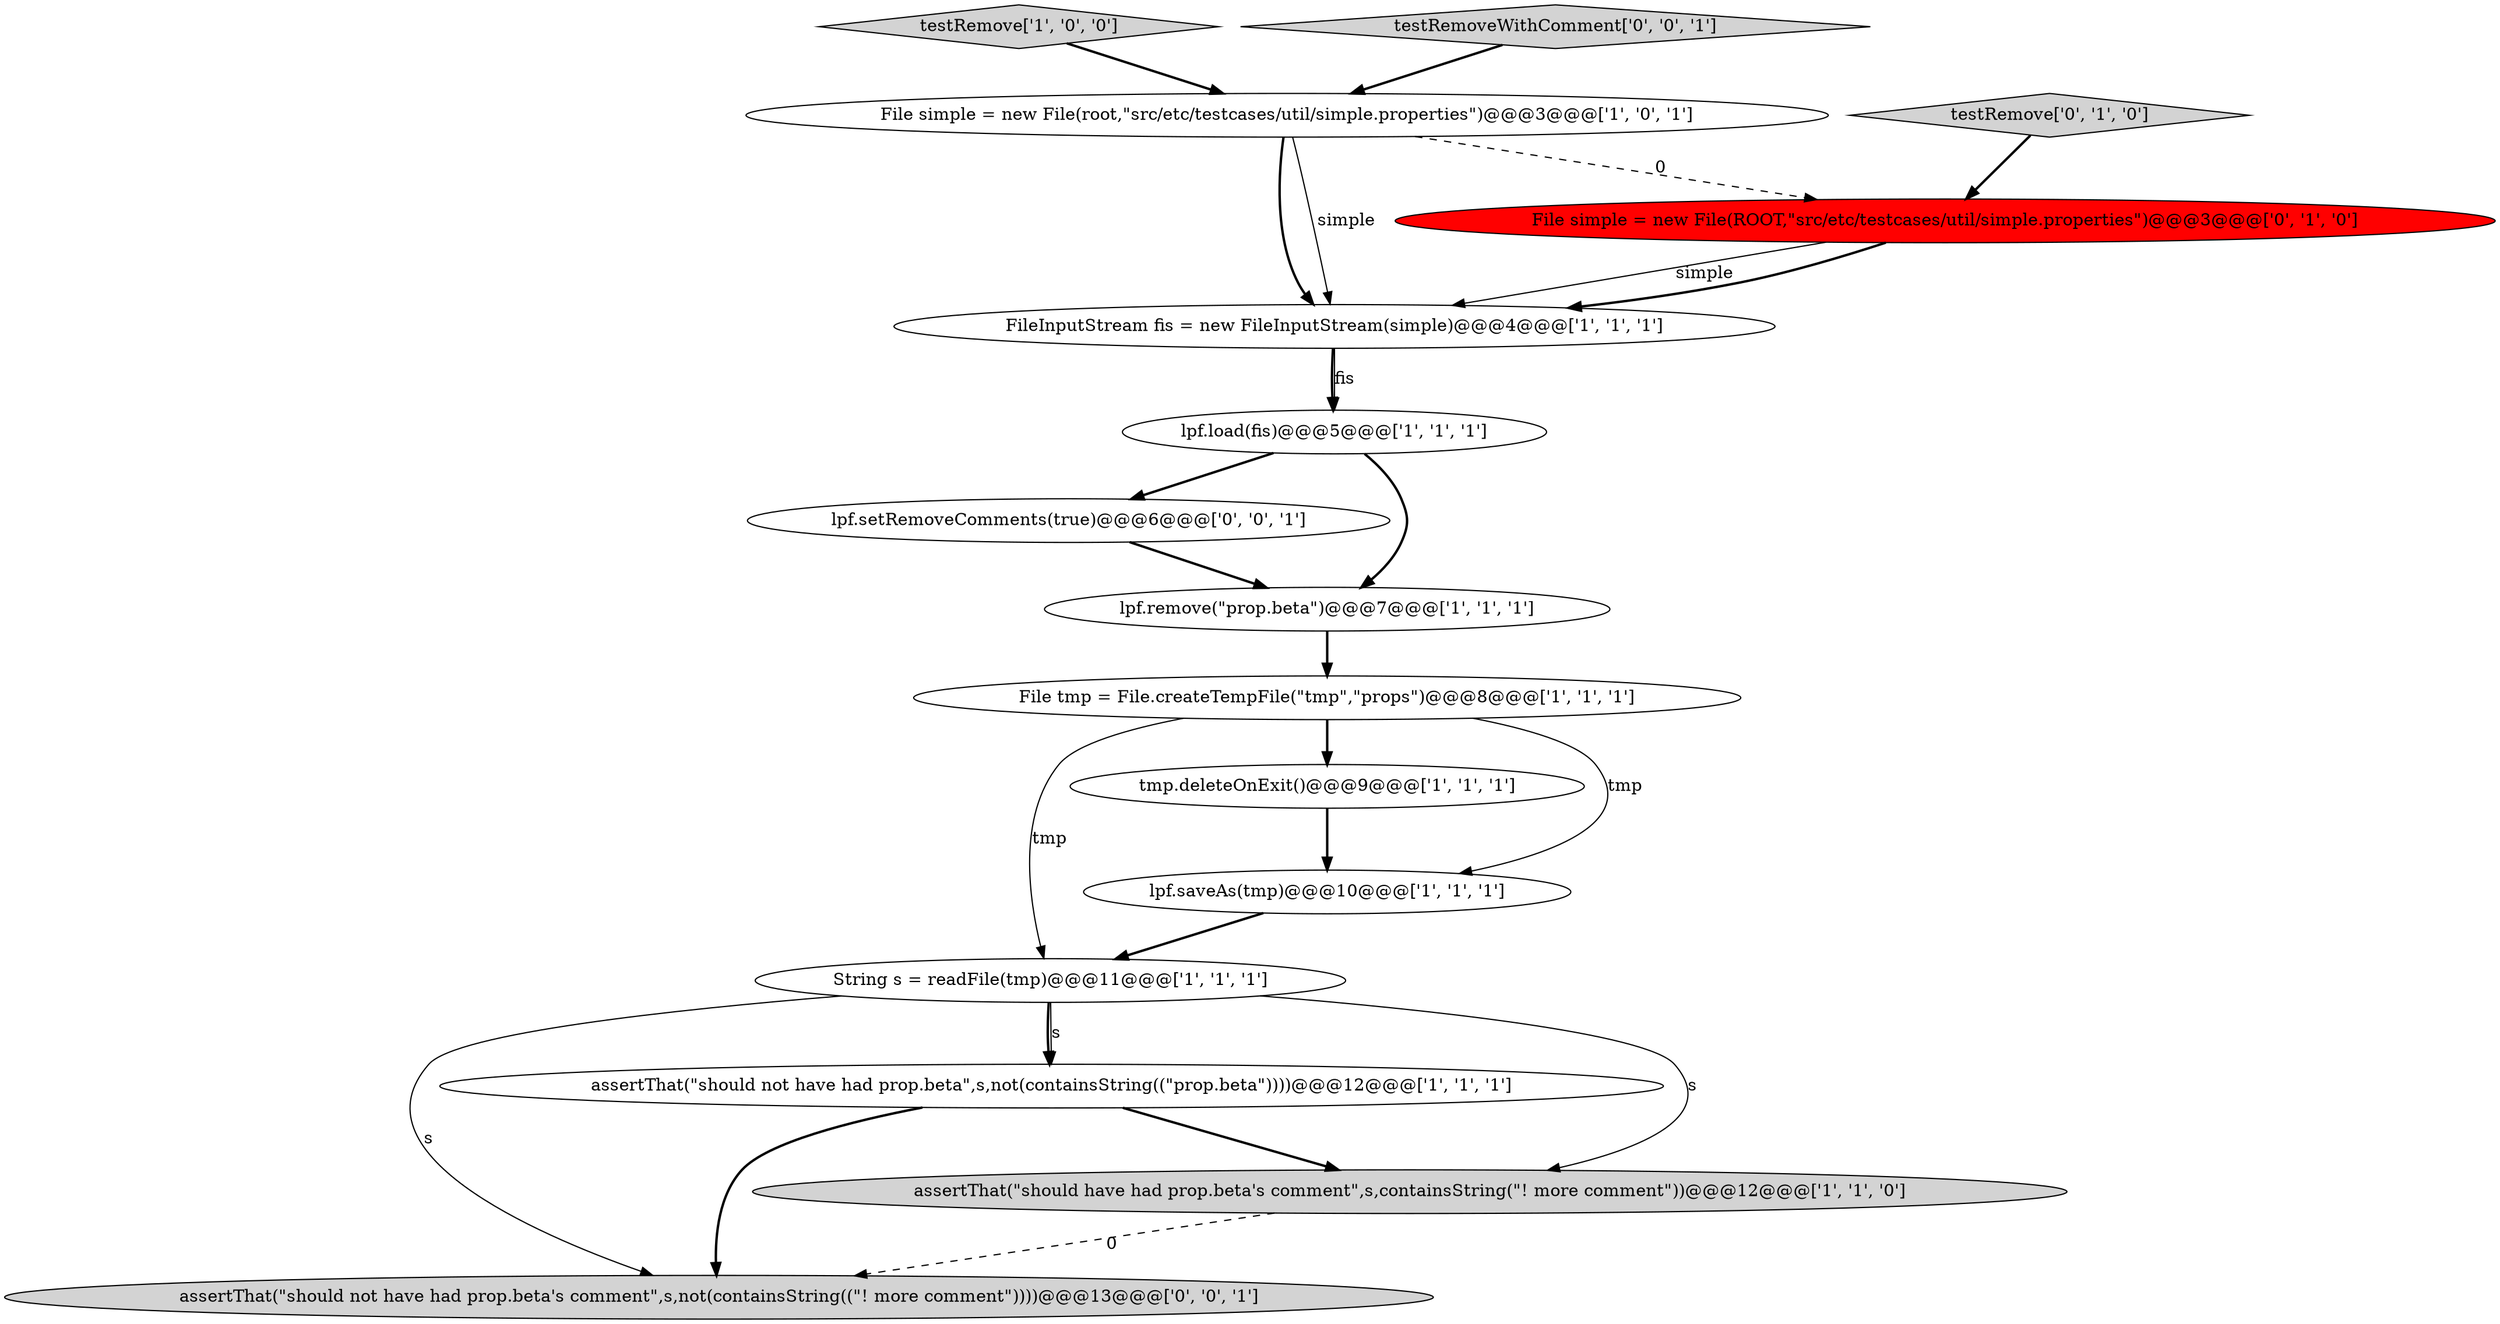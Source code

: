 digraph {
4 [style = filled, label = "testRemove['1', '0', '0']", fillcolor = lightgray, shape = diamond image = "AAA0AAABBB1BBB"];
13 [style = filled, label = "lpf.setRemoveComments(true)@@@6@@@['0', '0', '1']", fillcolor = white, shape = ellipse image = "AAA0AAABBB3BBB"];
5 [style = filled, label = "String s = readFile(tmp)@@@11@@@['1', '1', '1']", fillcolor = white, shape = ellipse image = "AAA0AAABBB1BBB"];
14 [style = filled, label = "testRemoveWithComment['0', '0', '1']", fillcolor = lightgray, shape = diamond image = "AAA0AAABBB3BBB"];
2 [style = filled, label = "lpf.remove(\"prop.beta\")@@@7@@@['1', '1', '1']", fillcolor = white, shape = ellipse image = "AAA0AAABBB1BBB"];
6 [style = filled, label = "tmp.deleteOnExit()@@@9@@@['1', '1', '1']", fillcolor = white, shape = ellipse image = "AAA0AAABBB1BBB"];
15 [style = filled, label = "assertThat(\"should not have had prop.beta's comment\",s,not(containsString((\"! more comment\"))))@@@13@@@['0', '0', '1']", fillcolor = lightgray, shape = ellipse image = "AAA0AAABBB3BBB"];
1 [style = filled, label = "assertThat(\"should not have had prop.beta\",s,not(containsString((\"prop.beta\"))))@@@12@@@['1', '1', '1']", fillcolor = white, shape = ellipse image = "AAA0AAABBB1BBB"];
11 [style = filled, label = "testRemove['0', '1', '0']", fillcolor = lightgray, shape = diamond image = "AAA0AAABBB2BBB"];
12 [style = filled, label = "File simple = new File(ROOT,\"src/etc/testcases/util/simple.properties\")@@@3@@@['0', '1', '0']", fillcolor = red, shape = ellipse image = "AAA1AAABBB2BBB"];
7 [style = filled, label = "File simple = new File(root,\"src/etc/testcases/util/simple.properties\")@@@3@@@['1', '0', '1']", fillcolor = white, shape = ellipse image = "AAA0AAABBB1BBB"];
3 [style = filled, label = "lpf.saveAs(tmp)@@@10@@@['1', '1', '1']", fillcolor = white, shape = ellipse image = "AAA0AAABBB1BBB"];
8 [style = filled, label = "assertThat(\"should have had prop.beta's comment\",s,containsString(\"! more comment\"))@@@12@@@['1', '1', '0']", fillcolor = lightgray, shape = ellipse image = "AAA0AAABBB1BBB"];
9 [style = filled, label = "File tmp = File.createTempFile(\"tmp\",\"props\")@@@8@@@['1', '1', '1']", fillcolor = white, shape = ellipse image = "AAA0AAABBB1BBB"];
10 [style = filled, label = "FileInputStream fis = new FileInputStream(simple)@@@4@@@['1', '1', '1']", fillcolor = white, shape = ellipse image = "AAA0AAABBB1BBB"];
0 [style = filled, label = "lpf.load(fis)@@@5@@@['1', '1', '1']", fillcolor = white, shape = ellipse image = "AAA0AAABBB1BBB"];
6->3 [style = bold, label=""];
1->8 [style = bold, label=""];
0->13 [style = bold, label=""];
5->15 [style = solid, label="s"];
7->10 [style = bold, label=""];
9->3 [style = solid, label="tmp"];
1->15 [style = bold, label=""];
8->15 [style = dashed, label="0"];
0->2 [style = bold, label=""];
7->10 [style = solid, label="simple"];
11->12 [style = bold, label=""];
12->10 [style = solid, label="simple"];
2->9 [style = bold, label=""];
9->5 [style = solid, label="tmp"];
4->7 [style = bold, label=""];
9->6 [style = bold, label=""];
14->7 [style = bold, label=""];
5->1 [style = bold, label=""];
3->5 [style = bold, label=""];
12->10 [style = bold, label=""];
5->1 [style = solid, label="s"];
10->0 [style = bold, label=""];
5->8 [style = solid, label="s"];
7->12 [style = dashed, label="0"];
10->0 [style = solid, label="fis"];
13->2 [style = bold, label=""];
}
